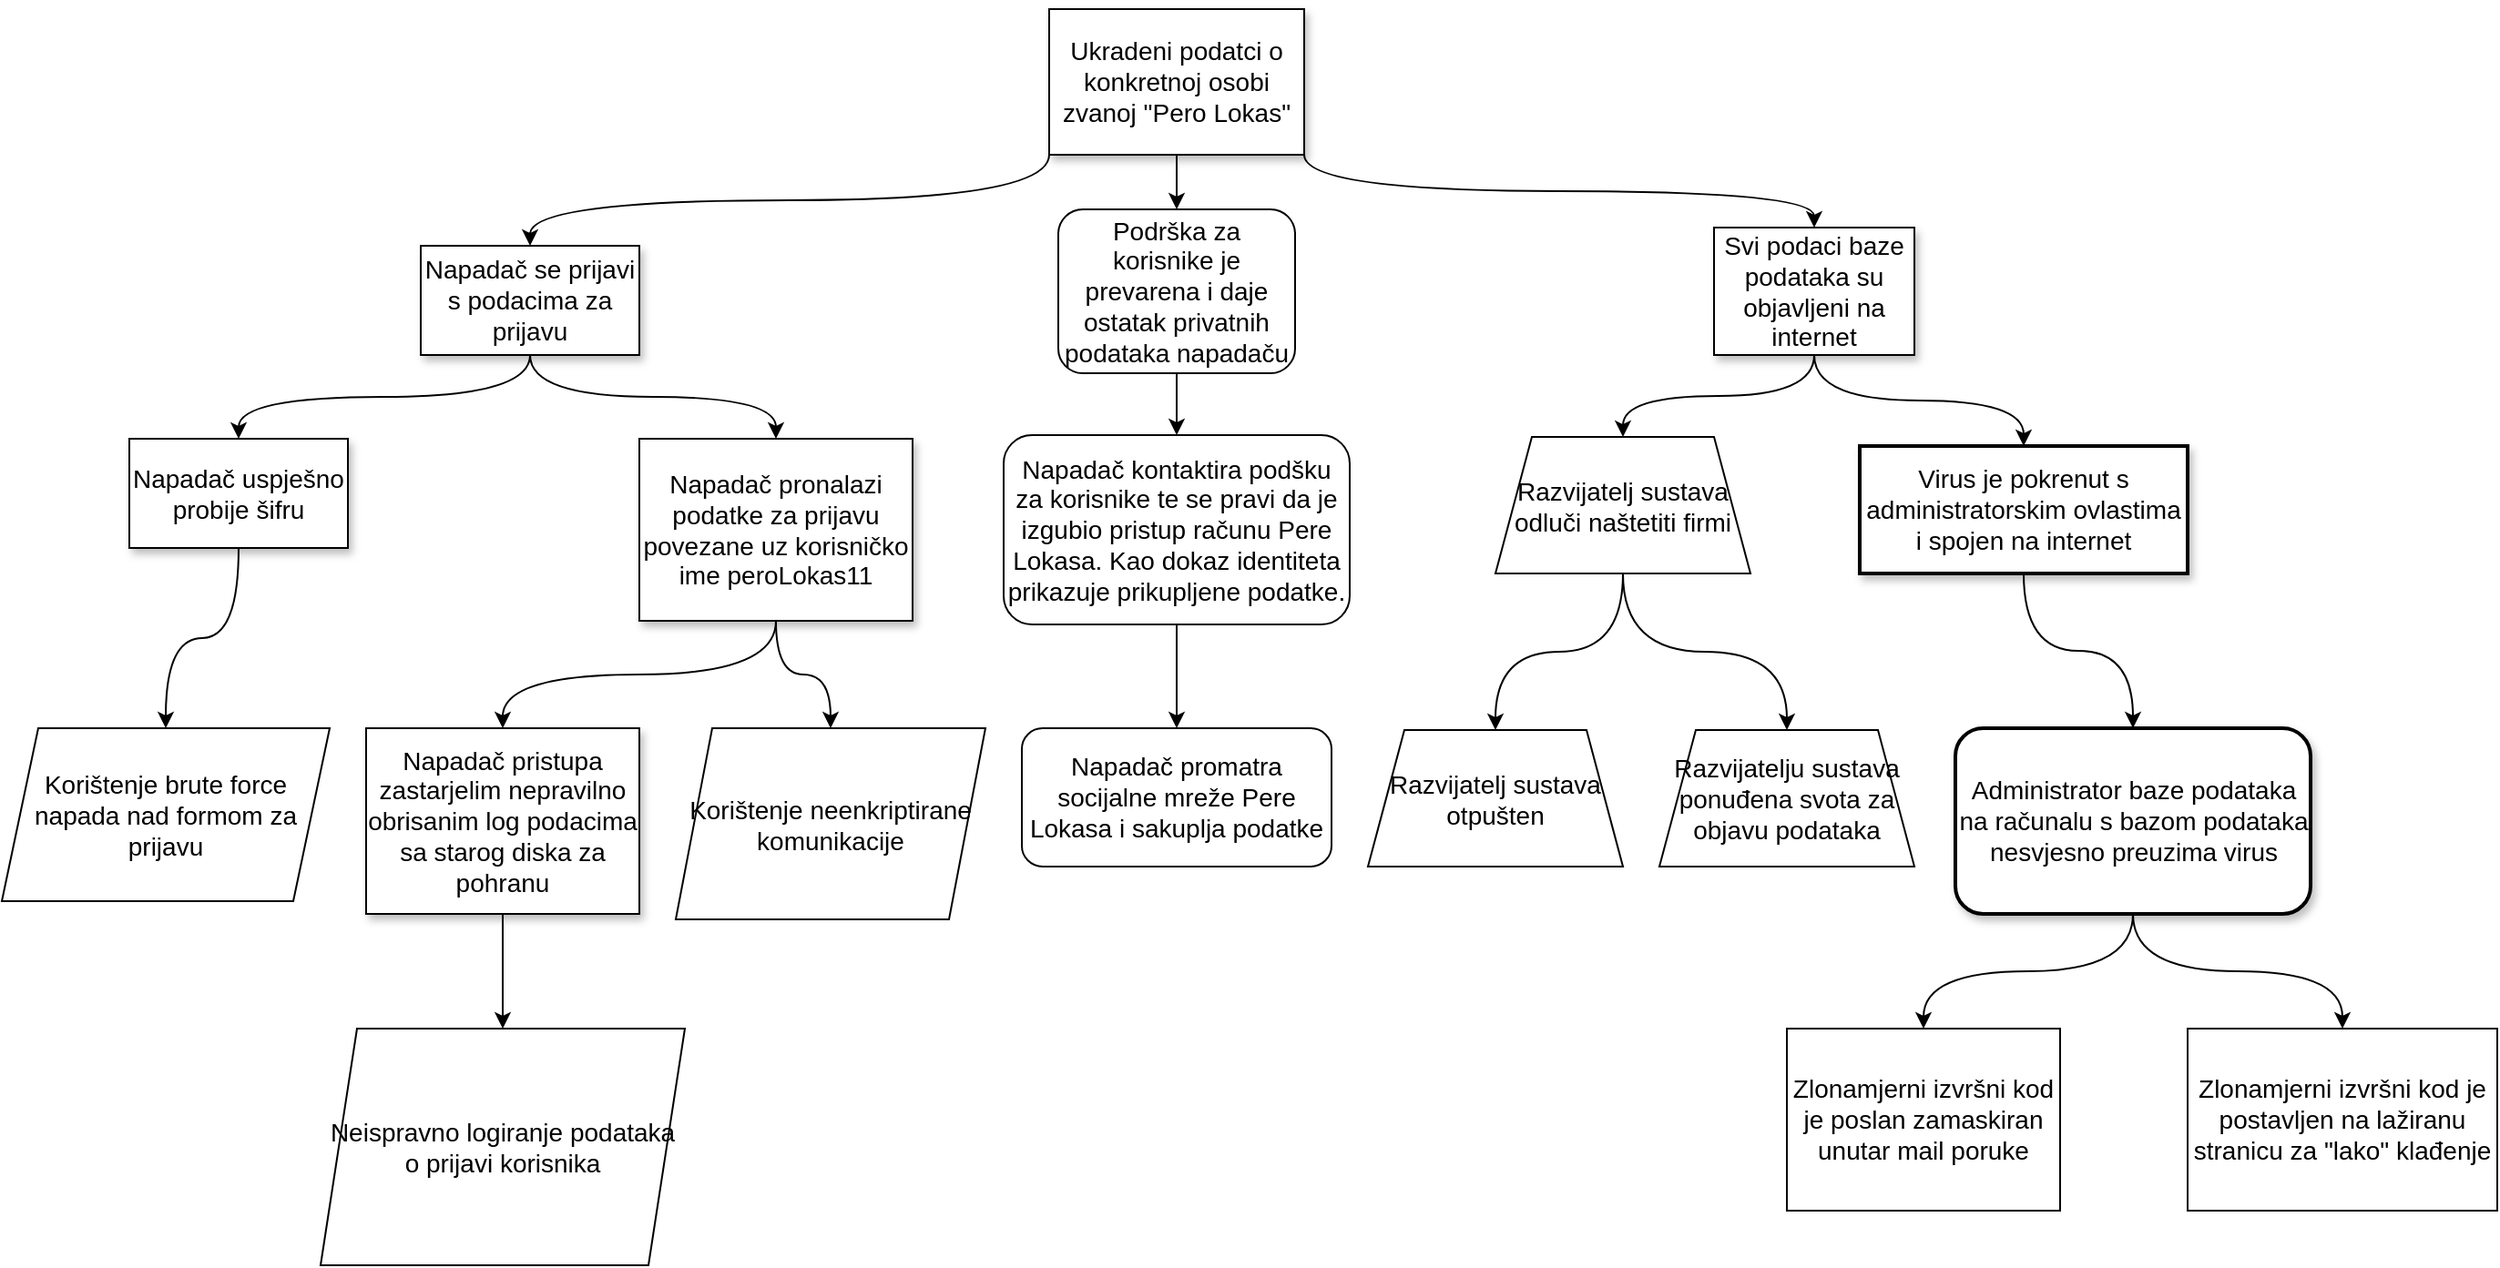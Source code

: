 <mxfile version="17.4.2" type="device"><diagram name="Page-1" id="10a91c8b-09ff-31b1-d368-03940ed4cc9e"><mxGraphModel dx="2522" dy="772" grid="1" gridSize="10" guides="1" tooltips="1" connect="1" arrows="1" fold="1" page="1" pageScale="1" pageWidth="1100" pageHeight="850" math="0" shadow="0"><root><mxCell id="0"/><mxCell id="1" parent="0"/><mxCell id="6G-PGOX0KpKv79CqsQpk-2" style="edgeStyle=orthogonalEdgeStyle;orthogonalLoop=1;jettySize=auto;html=1;exitX=0;exitY=1;exitDx=0;exitDy=0;entryX=0.5;entryY=0;entryDx=0;entryDy=0;curved=1;fontSize=14;labelBorderColor=none;fontFamily=Helvetica;fontStyle=0" edge="1" parent="1" source="62893188c0fa7362-1" target="62893188c0fa7362-2"><mxGeometry relative="1" as="geometry"/></mxCell><mxCell id="6G-PGOX0KpKv79CqsQpk-4" style="edgeStyle=orthogonalEdgeStyle;orthogonalLoop=1;jettySize=auto;html=1;exitX=1;exitY=1;exitDx=0;exitDy=0;entryX=0.5;entryY=0;entryDx=0;entryDy=0;curved=1;fontSize=14;labelBorderColor=none;fontFamily=Helvetica;fontStyle=0" edge="1" parent="1" source="62893188c0fa7362-1" target="62893188c0fa7362-3"><mxGeometry relative="1" as="geometry"/></mxCell><mxCell id="6G-PGOX0KpKv79CqsQpk-17" style="edgeStyle=orthogonalEdgeStyle;curved=1;orthogonalLoop=1;jettySize=auto;html=1;exitX=0.5;exitY=1;exitDx=0;exitDy=0;entryX=0.5;entryY=0;entryDx=0;entryDy=0;fontSize=14;labelBorderColor=none;fontFamily=Helvetica;fontStyle=0" edge="1" parent="1" source="62893188c0fa7362-1" target="6G-PGOX0KpKv79CqsQpk-16"><mxGeometry relative="1" as="geometry"/></mxCell><mxCell id="62893188c0fa7362-1" value="Ukradeni podatci o konkretnoj osobi zvanoj &quot;Pero Lokas&quot;" style="whiteSpace=wrap;html=1;rounded=0;shadow=1;labelBackgroundColor=none;strokeWidth=1;fontFamily=Helvetica;fontSize=14;align=center;labelBorderColor=none;fontStyle=0" parent="1" vertex="1"><mxGeometry x="535" y="30" width="140" height="80" as="geometry"/></mxCell><mxCell id="6G-PGOX0KpKv79CqsQpk-23" style="edgeStyle=orthogonalEdgeStyle;curved=1;orthogonalLoop=1;jettySize=auto;html=1;exitX=0.5;exitY=1;exitDx=0;exitDy=0;labelBorderColor=none;fontSize=14;fontFamily=Helvetica;fontStyle=0" edge="1" parent="1" source="62893188c0fa7362-2" target="62893188c0fa7362-9"><mxGeometry relative="1" as="geometry"/></mxCell><mxCell id="6G-PGOX0KpKv79CqsQpk-24" style="edgeStyle=orthogonalEdgeStyle;curved=1;orthogonalLoop=1;jettySize=auto;html=1;exitX=0.5;exitY=1;exitDx=0;exitDy=0;entryX=0.5;entryY=0;entryDx=0;entryDy=0;labelBorderColor=none;fontSize=14;fontFamily=Helvetica;fontStyle=0" edge="1" parent="1" source="62893188c0fa7362-2" target="62893188c0fa7362-8"><mxGeometry relative="1" as="geometry"/></mxCell><mxCell id="62893188c0fa7362-2" value="Napadač se prijavi s podacima za prijavu" style="whiteSpace=wrap;html=1;rounded=0;shadow=1;labelBackgroundColor=none;strokeWidth=1;fontFamily=Helvetica;fontSize=14;align=center;labelBorderColor=none;fontStyle=0" parent="1" vertex="1"><mxGeometry x="190.0" y="160" width="120" height="60" as="geometry"/></mxCell><mxCell id="6G-PGOX0KpKv79CqsQpk-35" style="edgeStyle=orthogonalEdgeStyle;curved=1;orthogonalLoop=1;jettySize=auto;html=1;exitX=0.5;exitY=1;exitDx=0;exitDy=0;entryX=0.5;entryY=0;entryDx=0;entryDy=0;labelBorderColor=none;fontSize=14;fontFamily=Helvetica;fontStyle=0" edge="1" parent="1" source="62893188c0fa7362-3" target="6G-PGOX0KpKv79CqsQpk-43"><mxGeometry relative="1" as="geometry"><mxPoint x="870" y="270" as="targetPoint"/></mxGeometry></mxCell><mxCell id="6G-PGOX0KpKv79CqsQpk-36" style="edgeStyle=orthogonalEdgeStyle;curved=1;orthogonalLoop=1;jettySize=auto;html=1;exitX=0.5;exitY=1;exitDx=0;exitDy=0;entryX=0.5;entryY=0;entryDx=0;entryDy=0;labelBorderColor=none;fontSize=14;fontFamily=Helvetica;fontStyle=0" edge="1" parent="1" source="62893188c0fa7362-3" target="62893188c0fa7362-11"><mxGeometry relative="1" as="geometry"/></mxCell><mxCell id="62893188c0fa7362-3" value="Svi podaci baze podataka su objavljeni na internet" style="whiteSpace=wrap;html=1;rounded=0;shadow=1;labelBackgroundColor=none;strokeWidth=1;fontFamily=Helvetica;fontSize=14;align=center;labelBorderColor=none;fontStyle=0" parent="1" vertex="1"><mxGeometry x="900" y="150" width="110" height="70" as="geometry"/></mxCell><mxCell id="6G-PGOX0KpKv79CqsQpk-27" style="edgeStyle=orthogonalEdgeStyle;curved=1;orthogonalLoop=1;jettySize=auto;html=1;exitX=0.5;exitY=1;exitDx=0;exitDy=0;entryX=0.5;entryY=0;entryDx=0;entryDy=0;labelBorderColor=none;fontSize=14;fontFamily=Helvetica;fontStyle=0" edge="1" parent="1" source="62893188c0fa7362-8" target="6G-PGOX0KpKv79CqsQpk-50"><mxGeometry relative="1" as="geometry"><mxPoint x="80" y="425" as="targetPoint"/></mxGeometry></mxCell><mxCell id="62893188c0fa7362-8" value="Napadač uspješno probije šifru" style="whiteSpace=wrap;html=1;rounded=0;shadow=1;labelBackgroundColor=none;strokeWidth=1;fontFamily=Helvetica;fontSize=14;align=center;labelBorderColor=none;fontStyle=0" parent="1" vertex="1"><mxGeometry x="30.0" y="266" width="120" height="60" as="geometry"/></mxCell><mxCell id="6G-PGOX0KpKv79CqsQpk-29" style="edgeStyle=orthogonalEdgeStyle;curved=1;orthogonalLoop=1;jettySize=auto;html=1;exitX=0.5;exitY=1;exitDx=0;exitDy=0;entryX=0.5;entryY=0;entryDx=0;entryDy=0;labelBorderColor=none;fontSize=14;fontFamily=Helvetica;fontStyle=0" edge="1" parent="1" source="62893188c0fa7362-9" target="6G-PGOX0KpKv79CqsQpk-45"><mxGeometry relative="1" as="geometry"><mxPoint x="415" y="425" as="targetPoint"/></mxGeometry></mxCell><mxCell id="6G-PGOX0KpKv79CqsQpk-31" style="edgeStyle=orthogonalEdgeStyle;curved=1;orthogonalLoop=1;jettySize=auto;html=1;exitX=0.5;exitY=1;exitDx=0;exitDy=0;entryX=0.5;entryY=0;entryDx=0;entryDy=0;labelBorderColor=none;fontSize=14;fontFamily=Helvetica;fontStyle=0" edge="1" parent="1" source="62893188c0fa7362-9" target="6G-PGOX0KpKv79CqsQpk-33"><mxGeometry relative="1" as="geometry"><mxPoint x="225" y="438" as="targetPoint"/></mxGeometry></mxCell><mxCell id="62893188c0fa7362-9" value="Napadač pronalazi podatke za prijavu povezane uz korisničko ime peroLokas11" style="whiteSpace=wrap;html=1;rounded=0;shadow=1;labelBackgroundColor=none;strokeWidth=1;fontFamily=Helvetica;fontSize=14;align=center;labelBorderColor=none;fontStyle=0" parent="1" vertex="1"><mxGeometry x="310" y="266" width="150" height="100" as="geometry"/></mxCell><mxCell id="6G-PGOX0KpKv79CqsQpk-7" style="edgeStyle=orthogonalEdgeStyle;curved=1;orthogonalLoop=1;jettySize=auto;html=1;exitX=0.5;exitY=1;exitDx=0;exitDy=0;entryX=0.5;entryY=0;entryDx=0;entryDy=0;fontSize=14;labelBorderColor=none;fontFamily=Helvetica;fontStyle=0" edge="1" parent="1" source="6G-PGOX0KpKv79CqsQpk-43" target="6G-PGOX0KpKv79CqsQpk-40"><mxGeometry relative="1" as="geometry"><mxPoint x="870" y="330" as="sourcePoint"/><mxPoint x="790" y="427" as="targetPoint"/></mxGeometry></mxCell><mxCell id="6G-PGOX0KpKv79CqsQpk-8" style="edgeStyle=orthogonalEdgeStyle;curved=1;orthogonalLoop=1;jettySize=auto;html=1;exitX=0.5;exitY=1;exitDx=0;exitDy=0;fontSize=14;labelBorderColor=none;entryX=0.5;entryY=0;entryDx=0;entryDy=0;fontFamily=Helvetica;fontStyle=0" edge="1" parent="1" source="6G-PGOX0KpKv79CqsQpk-43" target="6G-PGOX0KpKv79CqsQpk-41"><mxGeometry relative="1" as="geometry"><mxPoint x="870" y="330" as="sourcePoint"/><mxPoint x="940" y="422" as="targetPoint"/></mxGeometry></mxCell><mxCell id="6G-PGOX0KpKv79CqsQpk-14" style="edgeStyle=orthogonalEdgeStyle;curved=1;orthogonalLoop=1;jettySize=auto;html=1;exitX=0.5;exitY=1;exitDx=0;exitDy=0;entryX=0.5;entryY=0;entryDx=0;entryDy=0;fontSize=14;labelBorderColor=none;fontFamily=Helvetica;fontStyle=0" edge="1" parent="1" source="62893188c0fa7362-11" target="6G-PGOX0KpKv79CqsQpk-9"><mxGeometry relative="1" as="geometry"/></mxCell><mxCell id="62893188c0fa7362-11" value="Virus je pokrenut s administratorskim ovlastima i spojen na internet" style="whiteSpace=wrap;html=1;rounded=0;shadow=1;labelBackgroundColor=none;strokeWidth=2;fontFamily=Helvetica;fontSize=14;align=center;labelBorderColor=none;fontStyle=0" parent="1" vertex="1"><mxGeometry x="980" y="270" width="180" height="70" as="geometry"/></mxCell><mxCell id="6G-PGOX0KpKv79CqsQpk-12" style="edgeStyle=orthogonalEdgeStyle;curved=1;orthogonalLoop=1;jettySize=auto;html=1;exitX=0.5;exitY=1;exitDx=0;exitDy=0;entryX=0.5;entryY=0;entryDx=0;entryDy=0;fontSize=14;labelBorderColor=none;fontFamily=Helvetica;fontStyle=0" edge="1" parent="1" source="6G-PGOX0KpKv79CqsQpk-9" target="6G-PGOX0KpKv79CqsQpk-10"><mxGeometry relative="1" as="geometry"/></mxCell><mxCell id="6G-PGOX0KpKv79CqsQpk-13" style="edgeStyle=orthogonalEdgeStyle;curved=1;orthogonalLoop=1;jettySize=auto;html=1;exitX=0.5;exitY=1;exitDx=0;exitDy=0;entryX=0.5;entryY=0;entryDx=0;entryDy=0;fontSize=14;labelBorderColor=none;fontFamily=Helvetica;fontStyle=0" edge="1" parent="1" source="6G-PGOX0KpKv79CqsQpk-9" target="6G-PGOX0KpKv79CqsQpk-11"><mxGeometry relative="1" as="geometry"/></mxCell><mxCell id="6G-PGOX0KpKv79CqsQpk-9" value="Administrator baze podataka na računalu s bazom podataka nesvjesno preuzima virus" style="whiteSpace=wrap;html=1;rounded=1;shadow=1;labelBackgroundColor=none;strokeWidth=2;fontFamily=Helvetica;fontSize=14;align=center;labelBorderColor=none;fontStyle=0" vertex="1" parent="1"><mxGeometry x="1032.5" y="425" width="195" height="102" as="geometry"/></mxCell><mxCell id="6G-PGOX0KpKv79CqsQpk-10" value="Zlonamjerni izvršni kod je poslan zamaskiran unutar mail poruke" style="whiteSpace=wrap;html=1;rounded=0;fontSize=14;labelBorderColor=none;fontFamily=Helvetica;fontStyle=0" vertex="1" parent="1"><mxGeometry x="940" y="590" width="150" height="100" as="geometry"/></mxCell><mxCell id="6G-PGOX0KpKv79CqsQpk-11" value="Zlonamjerni izvršni kod je postavljen na lažiranu stranicu za &quot;lako&quot; klađenje" style="whiteSpace=wrap;html=1;rounded=0;fontSize=14;labelBorderColor=none;fontFamily=Helvetica;fontStyle=0" vertex="1" parent="1"><mxGeometry x="1160" y="590" width="170" height="100" as="geometry"/></mxCell><mxCell id="6G-PGOX0KpKv79CqsQpk-21" style="edgeStyle=orthogonalEdgeStyle;curved=1;orthogonalLoop=1;jettySize=auto;html=1;exitX=0.5;exitY=1;exitDx=0;exitDy=0;entryX=0.5;entryY=0;entryDx=0;entryDy=0;fontSize=14;labelBorderColor=none;fontFamily=Helvetica;fontStyle=0" edge="1" parent="1" source="6G-PGOX0KpKv79CqsQpk-16" target="6G-PGOX0KpKv79CqsQpk-20"><mxGeometry relative="1" as="geometry"/></mxCell><mxCell id="6G-PGOX0KpKv79CqsQpk-16" value="Podrška za korisnike je prevarena i daje ostatak privatnih podataka napadaču" style="whiteSpace=wrap;html=1;rounded=1;glass=0;fontSize=14;labelBorderColor=none;fontFamily=Helvetica;fontStyle=0" vertex="1" parent="1"><mxGeometry x="540" y="140" width="130" height="90" as="geometry"/></mxCell><mxCell id="6G-PGOX0KpKv79CqsQpk-18" value="Napadač promatra socijalne mreže Pere Lokasa i sakuplja podatke" style="whiteSpace=wrap;html=1;rounded=1;glass=0;fontSize=14;labelBorderColor=none;fontFamily=Helvetica;fontStyle=0" vertex="1" parent="1"><mxGeometry x="520" y="425" width="170" height="76" as="geometry"/></mxCell><mxCell id="6G-PGOX0KpKv79CqsQpk-22" style="edgeStyle=orthogonalEdgeStyle;curved=1;orthogonalLoop=1;jettySize=auto;html=1;exitX=0.5;exitY=1;exitDx=0;exitDy=0;entryX=0.5;entryY=0;entryDx=0;entryDy=0;fontSize=14;labelBorderColor=none;fontFamily=Helvetica;fontStyle=0" edge="1" parent="1" source="6G-PGOX0KpKv79CqsQpk-20" target="6G-PGOX0KpKv79CqsQpk-18"><mxGeometry relative="1" as="geometry"/></mxCell><mxCell id="6G-PGOX0KpKv79CqsQpk-20" value="Napadač kontaktira podšku za korisnike te se pravi da je izgubio pristup računu Pere Lokasa. Kao dokaz identiteta prikazuje prikupljene podatke." style="whiteSpace=wrap;html=1;rounded=1;glass=0;fontSize=14;labelBorderColor=none;fontFamily=Helvetica;fontStyle=0" vertex="1" parent="1"><mxGeometry x="510" y="264" width="190" height="104" as="geometry"/></mxCell><mxCell id="6G-PGOX0KpKv79CqsQpk-34" style="edgeStyle=orthogonalEdgeStyle;curved=1;orthogonalLoop=1;jettySize=auto;html=1;exitX=0.5;exitY=1;exitDx=0;exitDy=0;entryX=0.5;entryY=0;entryDx=0;entryDy=0;labelBorderColor=none;fontSize=14;fontFamily=Helvetica;fontStyle=0" edge="1" parent="1" source="6G-PGOX0KpKv79CqsQpk-33" target="6G-PGOX0KpKv79CqsQpk-39"><mxGeometry relative="1" as="geometry"><mxPoint x="235" y="590" as="targetPoint"/></mxGeometry></mxCell><mxCell id="6G-PGOX0KpKv79CqsQpk-33" value="Napadač pristupa zastarjelim nepravilno obrisanim log podacima sa starog diska za pohranu" style="whiteSpace=wrap;html=1;rounded=0;shadow=1;labelBackgroundColor=none;strokeWidth=1;fontFamily=Helvetica;fontSize=14;align=center;labelBorderColor=none;fontStyle=0" vertex="1" parent="1"><mxGeometry x="160" y="425" width="150" height="102" as="geometry"/></mxCell><mxCell id="6G-PGOX0KpKv79CqsQpk-39" value="Neispravno logiranje podataka o prijavi korisnika " style="shape=parallelogram;perimeter=parallelogramPerimeter;whiteSpace=wrap;html=1;fixedSize=1;rounded=0;sketch=0;gradientColor=none;fontSize=14;fontFamily=Helvetica;fontStyle=0" vertex="1" parent="1"><mxGeometry x="135" y="590" width="200" height="130" as="geometry"/></mxCell><mxCell id="6G-PGOX0KpKv79CqsQpk-40" value="Razvijatelj sustava otpušten" style="shape=trapezoid;perimeter=trapezoidPerimeter;whiteSpace=wrap;html=1;fixedSize=1;rounded=0;sketch=0;gradientColor=none;fontSize=14;fontFamily=Helvetica;fontStyle=0" vertex="1" parent="1"><mxGeometry x="710" y="426" width="140" height="75" as="geometry"/></mxCell><mxCell id="6G-PGOX0KpKv79CqsQpk-41" value="Razvijatelju sustava ponuđena svota za objavu podataka" style="shape=trapezoid;perimeter=trapezoidPerimeter;whiteSpace=wrap;html=1;fixedSize=1;rounded=0;sketch=0;gradientColor=none;fontSize=14;fontFamily=Helvetica;fontStyle=0" vertex="1" parent="1"><mxGeometry x="870" y="426" width="140" height="75" as="geometry"/></mxCell><mxCell id="6G-PGOX0KpKv79CqsQpk-43" value="Razvijatelj sustava odluči naštetiti firmi" style="shape=trapezoid;perimeter=trapezoidPerimeter;whiteSpace=wrap;html=1;fixedSize=1;rounded=0;sketch=0;gradientColor=none;fontSize=14;fontFamily=Helvetica;fontStyle=0" vertex="1" parent="1"><mxGeometry x="780" y="265" width="140" height="75" as="geometry"/></mxCell><mxCell id="6G-PGOX0KpKv79CqsQpk-45" value="Korištenje neenkriptirane komunikacije" style="shape=parallelogram;perimeter=parallelogramPerimeter;whiteSpace=wrap;html=1;fixedSize=1;rounded=0;sketch=0;gradientColor=none;fontSize=14;fontFamily=Helvetica;fontStyle=0" vertex="1" parent="1"><mxGeometry x="330" y="425" width="170" height="105" as="geometry"/></mxCell><mxCell id="6G-PGOX0KpKv79CqsQpk-50" value="Korištenje brute force napada nad formom za prijavu" style="shape=parallelogram;perimeter=parallelogramPerimeter;whiteSpace=wrap;html=1;fixedSize=1;rounded=0;sketch=0;gradientColor=none;fontSize=14;fontFamily=Helvetica;fontStyle=0" vertex="1" parent="1"><mxGeometry x="-40" y="425" width="180" height="95" as="geometry"/></mxCell></root></mxGraphModel></diagram></mxfile>